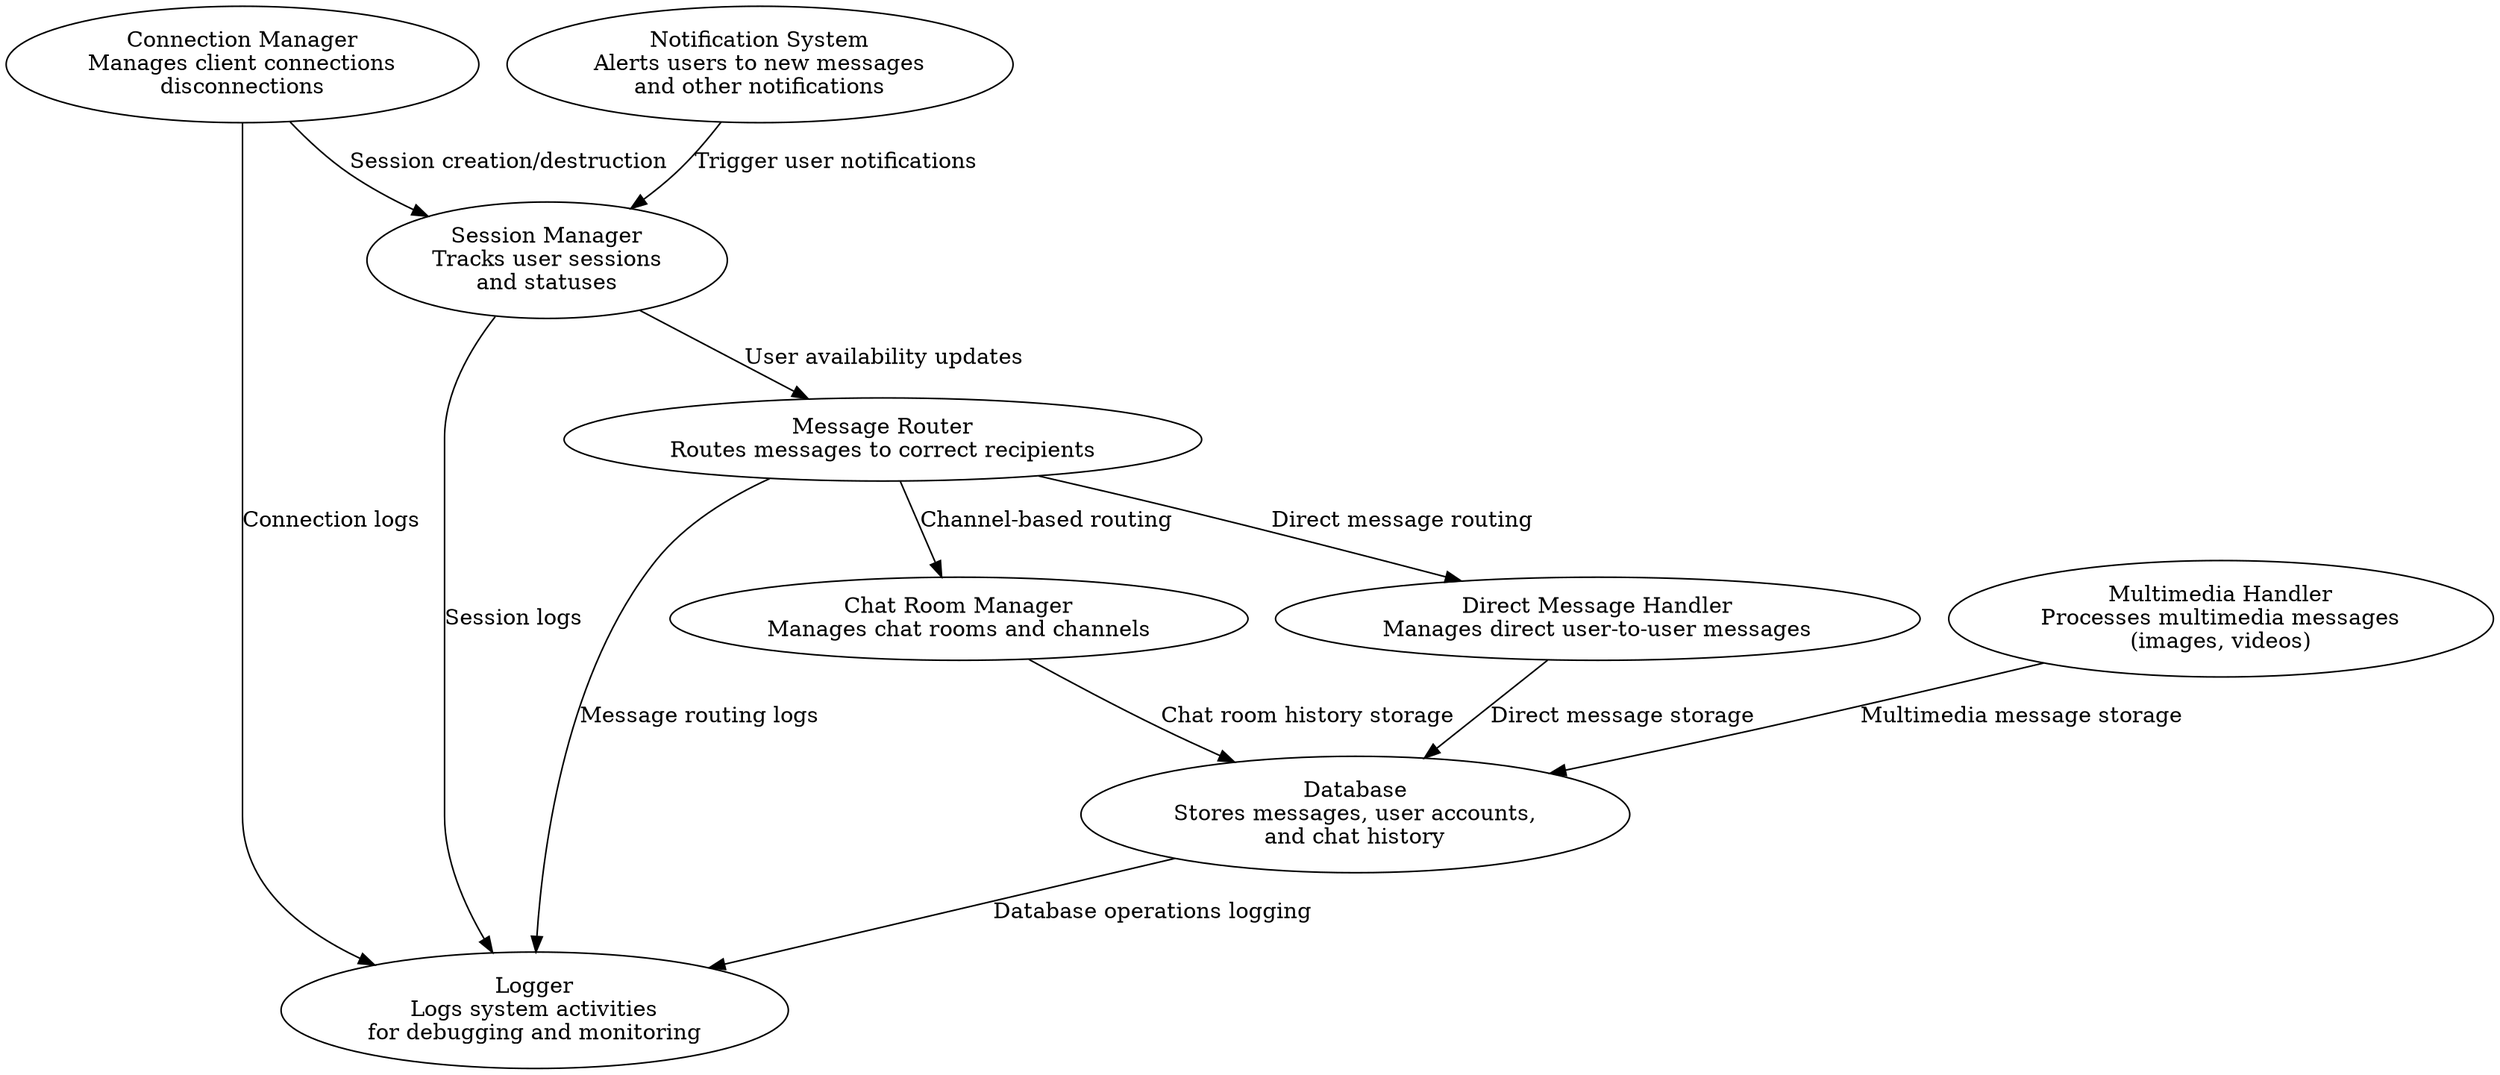 digraph ChatServer {


    ConnectionManager [label="Connection Manager\nManages client connections\ndisconnections"];
    MessageRouter [label="Message Router\nRoutes messages to correct recipients"];
    SessionManager [label="Session Manager\nTracks user sessions\nand statuses"];
    Database [label="Database\nStores messages, user accounts,\nand chat history"];
    NotificationSystem [label="Notification System\nAlerts users to new messages\nand other notifications"];
    ChatRoomManager [label="Chat Room Manager\nManages chat rooms and channels"];
    DirectMessageHandler [label="Direct Message Handler\nManages direct user-to-user messages"];
    MultimediaHandler [label="Multimedia Handler\nProcesses multimedia messages\n(images, videos)"];
    Logger [label="Logger\nLogs system activities\nfor debugging and monitoring"];

    ConnectionManager -> SessionManager [label="Session creation/destruction"];
    SessionManager -> MessageRouter [label="User availability updates"];
    MessageRouter -> ChatRoomManager [label="Channel-based routing"];
    MessageRouter -> DirectMessageHandler [label="Direct message routing"];
    ChatRoomManager -> Database [label="Chat room history storage"];
    DirectMessageHandler -> Database [label="Direct message storage"];
    MultimediaHandler -> Database [label="Multimedia message storage"];
    NotificationSystem -> SessionManager [label="Trigger user notifications"];
    Database -> Logger [label="Database operations logging"];
    ConnectionManager -> Logger [label="Connection logs"];
    SessionManager -> Logger [label="Session logs"];
    MessageRouter -> Logger [label="Message routing logs"];

    // Styling
    edge [color=blue];
    node [style=filled, color=lightgrey];
}


